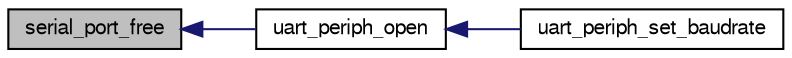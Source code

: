digraph "serial_port_free"
{
  edge [fontname="FreeSans",fontsize="10",labelfontname="FreeSans",labelfontsize="10"];
  node [fontname="FreeSans",fontsize="10",shape=record];
  rankdir="LR";
  Node1 [label="serial_port_free",height=0.2,width=0.4,color="black", fillcolor="grey75", style="filled", fontcolor="black"];
  Node1 -> Node2 [dir="back",color="midnightblue",fontsize="10",style="solid",fontname="FreeSans"];
  Node2 [label="uart_periph_open",height=0.2,width=0.4,color="black", fillcolor="white", style="filled",URL="$linux_2mcu__periph_2uart__arch_8c.html#ac751a8cc23d0edf0d436ad40d0a3b50e"];
  Node2 -> Node3 [dir="back",color="midnightblue",fontsize="10",style="solid",fontname="FreeSans"];
  Node3 [label="uart_periph_set_baudrate",height=0.2,width=0.4,color="black", fillcolor="white", style="filled",URL="$linux_2mcu__periph_2uart__arch_8c.html#af1a8e69ac854e1358f0df7e6d8724512",tooltip="Set baudrate. "];
}
